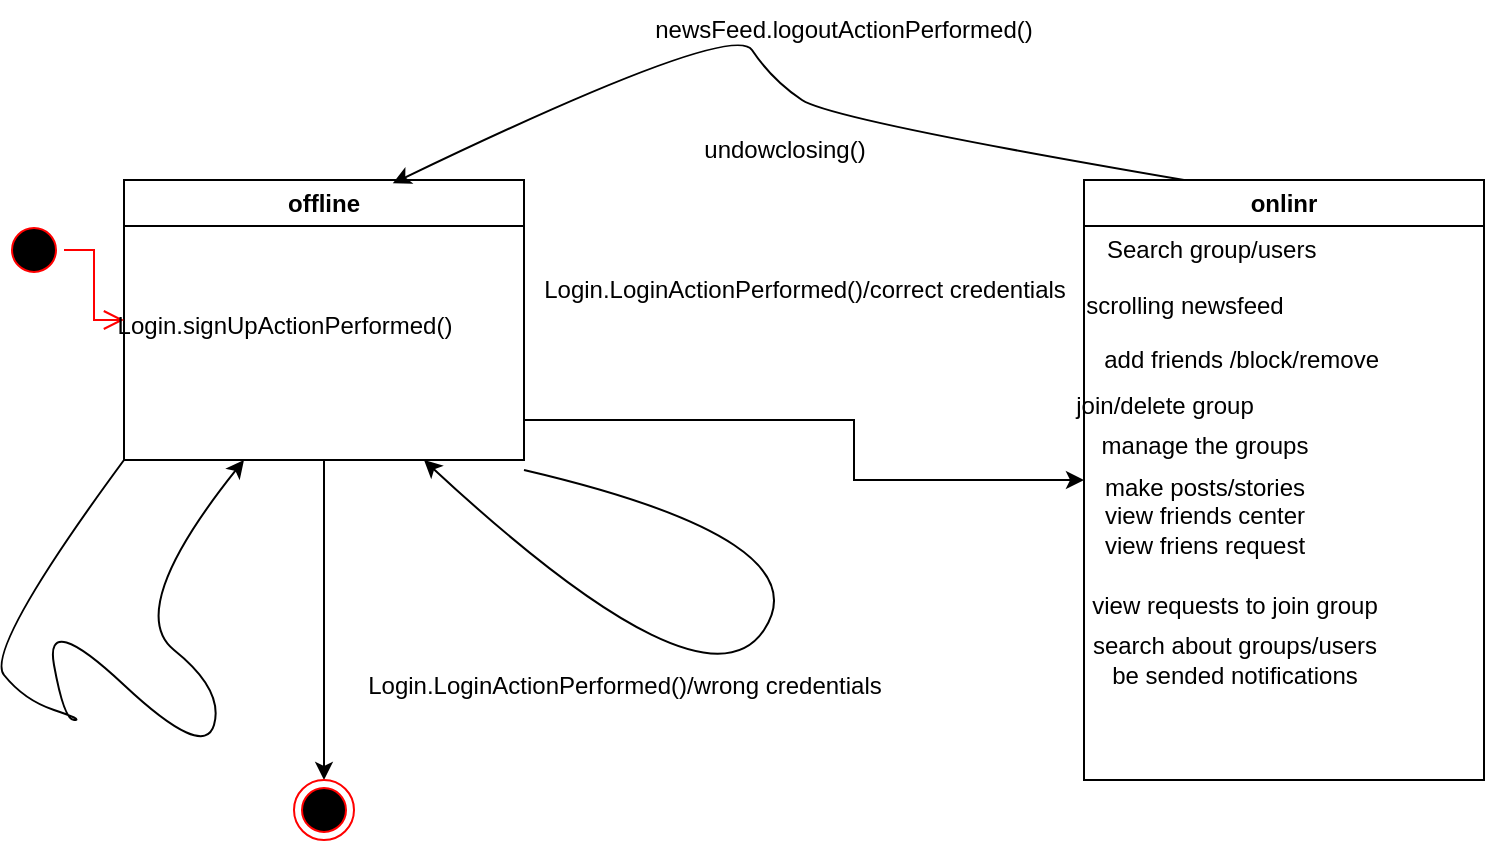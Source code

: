<mxfile version="25.0.3">
  <diagram name="Page-1" id="j7TQRtOZAj2QPt2DK18L">
    <mxGraphModel dx="1050" dy="565" grid="1" gridSize="10" guides="1" tooltips="1" connect="1" arrows="1" fold="1" page="1" pageScale="1" pageWidth="827" pageHeight="1169" math="0" shadow="0">
      <root>
        <mxCell id="0" />
        <mxCell id="1" parent="0" />
        <mxCell id="4FWtqKkLlV3kMwXZtPkh-6" style="edgeStyle=orthogonalEdgeStyle;rounded=0;orthogonalLoop=1;jettySize=auto;html=1;exitX=1;exitY=0.5;exitDx=0;exitDy=0;entryX=0;entryY=0.5;entryDx=0;entryDy=0;" edge="1" parent="1" source="4FWtqKkLlV3kMwXZtPkh-3" target="4FWtqKkLlV3kMwXZtPkh-4">
          <mxGeometry relative="1" as="geometry">
            <Array as="points">
              <mxPoint x="290" y="270" />
              <mxPoint x="455" y="270" />
              <mxPoint x="455" y="300" />
            </Array>
          </mxGeometry>
        </mxCell>
        <mxCell id="4FWtqKkLlV3kMwXZtPkh-15" style="edgeStyle=orthogonalEdgeStyle;rounded=0;orthogonalLoop=1;jettySize=auto;html=1;exitX=0.5;exitY=1;exitDx=0;exitDy=0;entryX=0.5;entryY=0;entryDx=0;entryDy=0;" edge="1" parent="1" source="4FWtqKkLlV3kMwXZtPkh-3" target="4FWtqKkLlV3kMwXZtPkh-14">
          <mxGeometry relative="1" as="geometry" />
        </mxCell>
        <mxCell id="4FWtqKkLlV3kMwXZtPkh-3" value="offline" style="swimlane;whiteSpace=wrap;html=1;" vertex="1" parent="1">
          <mxGeometry x="90" y="150" width="200" height="140" as="geometry" />
        </mxCell>
        <mxCell id="4FWtqKkLlV3kMwXZtPkh-4" value="onlinr" style="swimlane;whiteSpace=wrap;html=1;" vertex="1" parent="1">
          <mxGeometry x="570" y="150" width="200" height="300" as="geometry" />
        </mxCell>
        <mxCell id="4FWtqKkLlV3kMwXZtPkh-21" value="Search group/users&amp;nbsp;" style="text;html=1;align=center;verticalAlign=middle;resizable=0;points=[];autosize=1;strokeColor=none;fillColor=none;" vertex="1" parent="4FWtqKkLlV3kMwXZtPkh-4">
          <mxGeometry y="20" width="130" height="30" as="geometry" />
        </mxCell>
        <mxCell id="4FWtqKkLlV3kMwXZtPkh-23" value="add friends /block/remove&amp;nbsp;" style="text;html=1;align=center;verticalAlign=middle;resizable=0;points=[];autosize=1;strokeColor=none;fillColor=none;" vertex="1" parent="4FWtqKkLlV3kMwXZtPkh-4">
          <mxGeometry y="75" width="160" height="30" as="geometry" />
        </mxCell>
        <mxCell id="4FWtqKkLlV3kMwXZtPkh-25" value="manage the groups&lt;div&gt;&lt;br&gt;&lt;/div&gt;" style="text;html=1;align=center;verticalAlign=middle;resizable=0;points=[];autosize=1;strokeColor=none;fillColor=none;" vertex="1" parent="4FWtqKkLlV3kMwXZtPkh-4">
          <mxGeometry x="-5" y="120" width="130" height="40" as="geometry" />
        </mxCell>
        <mxCell id="4FWtqKkLlV3kMwXZtPkh-26" value="make posts/stories&lt;div&gt;view friends center&lt;/div&gt;&lt;div&gt;view friens request&lt;/div&gt;&lt;div&gt;&lt;br&gt;&lt;/div&gt;" style="text;html=1;align=center;verticalAlign=middle;resizable=0;points=[];autosize=1;strokeColor=none;fillColor=none;" vertex="1" parent="4FWtqKkLlV3kMwXZtPkh-4">
          <mxGeometry y="140" width="120" height="70" as="geometry" />
        </mxCell>
        <mxCell id="4FWtqKkLlV3kMwXZtPkh-27" value="view requests to join group&lt;div&gt;&lt;br&gt;&lt;/div&gt;" style="text;html=1;align=center;verticalAlign=middle;resizable=0;points=[];autosize=1;strokeColor=none;fillColor=none;" vertex="1" parent="4FWtqKkLlV3kMwXZtPkh-4">
          <mxGeometry x="-10" y="200" width="170" height="40" as="geometry" />
        </mxCell>
        <mxCell id="4FWtqKkLlV3kMwXZtPkh-29" value="search about groups/users&lt;div&gt;be sended notifications&lt;/div&gt;" style="text;html=1;align=center;verticalAlign=middle;resizable=0;points=[];autosize=1;strokeColor=none;fillColor=none;" vertex="1" parent="4FWtqKkLlV3kMwXZtPkh-4">
          <mxGeometry x="-10" y="220" width="170" height="40" as="geometry" />
        </mxCell>
        <mxCell id="4FWtqKkLlV3kMwXZtPkh-10" value="" style="curved=1;endArrow=classic;html=1;rounded=0;exitX=1;exitY=0.75;exitDx=0;exitDy=0;entryX=0.75;entryY=1;entryDx=0;entryDy=0;" edge="1" parent="1" target="4FWtqKkLlV3kMwXZtPkh-3">
          <mxGeometry width="50" height="50" relative="1" as="geometry">
            <mxPoint x="290" y="295" as="sourcePoint" />
            <mxPoint x="190" y="340" as="targetPoint" />
            <Array as="points">
              <mxPoint x="440" y="330" />
              <mxPoint x="380" y="420" />
            </Array>
          </mxGeometry>
        </mxCell>
        <mxCell id="4FWtqKkLlV3kMwXZtPkh-11" value="" style="curved=1;endArrow=classic;html=1;rounded=0;exitX=0;exitY=0.75;exitDx=0;exitDy=0;" edge="1" parent="1">
          <mxGeometry width="50" height="50" relative="1" as="geometry">
            <mxPoint x="90" y="290" as="sourcePoint" />
            <mxPoint x="150" y="290" as="targetPoint" />
            <Array as="points">
              <mxPoint x="20" y="385" />
              <mxPoint x="40" y="410" />
              <mxPoint x="70" y="420" />
              <mxPoint x="60" y="420" />
              <mxPoint x="50" y="365" />
              <mxPoint x="130" y="440" />
              <mxPoint x="140" y="405" />
              <mxPoint x="90" y="365" />
            </Array>
          </mxGeometry>
        </mxCell>
        <mxCell id="4FWtqKkLlV3kMwXZtPkh-12" value="" style="ellipse;html=1;shape=startState;fillColor=#000000;strokeColor=#ff0000;" vertex="1" parent="1">
          <mxGeometry x="30" y="170" width="30" height="30" as="geometry" />
        </mxCell>
        <mxCell id="4FWtqKkLlV3kMwXZtPkh-13" value="" style="edgeStyle=orthogonalEdgeStyle;html=1;verticalAlign=bottom;endArrow=open;endSize=8;strokeColor=#ff0000;rounded=0;entryX=0;entryY=0.5;entryDx=0;entryDy=0;" edge="1" source="4FWtqKkLlV3kMwXZtPkh-12" parent="1" target="4FWtqKkLlV3kMwXZtPkh-3">
          <mxGeometry relative="1" as="geometry">
            <mxPoint x="45" y="260" as="targetPoint" />
          </mxGeometry>
        </mxCell>
        <mxCell id="4FWtqKkLlV3kMwXZtPkh-14" value="" style="ellipse;html=1;shape=endState;fillColor=#000000;strokeColor=#ff0000;" vertex="1" parent="1">
          <mxGeometry x="175" y="450" width="30" height="30" as="geometry" />
        </mxCell>
        <mxCell id="4FWtqKkLlV3kMwXZtPkh-16" value="Login.LoginActionPerformed()/correct credentials" style="text;html=1;align=center;verticalAlign=middle;resizable=0;points=[];autosize=1;strokeColor=none;fillColor=none;" vertex="1" parent="1">
          <mxGeometry x="290" y="190" width="280" height="30" as="geometry" />
        </mxCell>
        <mxCell id="4FWtqKkLlV3kMwXZtPkh-17" value="" style="curved=1;endArrow=classic;html=1;rounded=0;exitX=0.25;exitY=0;exitDx=0;exitDy=0;entryX=0.672;entryY=0.012;entryDx=0;entryDy=0;entryPerimeter=0;" edge="1" parent="1" source="4FWtqKkLlV3kMwXZtPkh-4" target="4FWtqKkLlV3kMwXZtPkh-3">
          <mxGeometry width="50" height="50" relative="1" as="geometry">
            <mxPoint x="384" y="110" as="sourcePoint" />
            <mxPoint x="444" y="70" as="targetPoint" />
            <Array as="points">
              <mxPoint x="444" y="120" />
              <mxPoint x="414" y="100" />
              <mxPoint x="394" y="70" />
            </Array>
          </mxGeometry>
        </mxCell>
        <mxCell id="4FWtqKkLlV3kMwXZtPkh-18" value="newsFeed.logoutActionPerformed()" style="text;html=1;align=center;verticalAlign=middle;whiteSpace=wrap;rounded=0;" vertex="1" parent="1">
          <mxGeometry x="420" y="60" width="60" height="30" as="geometry" />
        </mxCell>
        <mxCell id="4FWtqKkLlV3kMwXZtPkh-19" value="undowclosing()" style="text;html=1;align=center;verticalAlign=middle;resizable=0;points=[];autosize=1;strokeColor=none;fillColor=none;" vertex="1" parent="1">
          <mxGeometry x="370" y="120" width="100" height="30" as="geometry" />
        </mxCell>
        <mxCell id="4FWtqKkLlV3kMwXZtPkh-20" value="Login.LoginActionPerformed()/wrong credentials" style="text;html=1;align=center;verticalAlign=middle;resizable=0;points=[];autosize=1;strokeColor=none;fillColor=none;" vertex="1" parent="1">
          <mxGeometry x="200" y="388" width="280" height="30" as="geometry" />
        </mxCell>
        <mxCell id="4FWtqKkLlV3kMwXZtPkh-22" value="scrolling newsfeed" style="text;html=1;align=center;verticalAlign=middle;resizable=0;points=[];autosize=1;strokeColor=none;fillColor=none;" vertex="1" parent="1">
          <mxGeometry x="560" y="198" width="120" height="30" as="geometry" />
        </mxCell>
        <mxCell id="4FWtqKkLlV3kMwXZtPkh-24" value="join/delete group" style="text;html=1;align=center;verticalAlign=middle;resizable=0;points=[];autosize=1;strokeColor=none;fillColor=none;" vertex="1" parent="1">
          <mxGeometry x="555" y="248" width="110" height="30" as="geometry" />
        </mxCell>
        <mxCell id="4FWtqKkLlV3kMwXZtPkh-28" value="Login.signUpActionPerformed()" style="text;html=1;align=center;verticalAlign=middle;resizable=0;points=[];autosize=1;strokeColor=none;fillColor=none;" vertex="1" parent="1">
          <mxGeometry x="75" y="208" width="190" height="30" as="geometry" />
        </mxCell>
      </root>
    </mxGraphModel>
  </diagram>
</mxfile>
